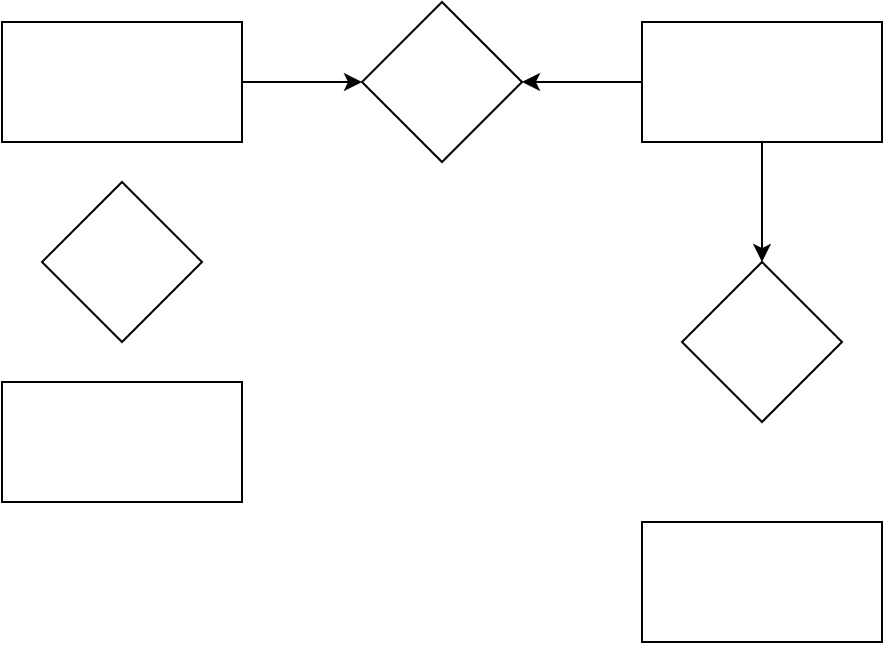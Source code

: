 <mxfile version="21.5.0" type="github">
  <diagram id="C5RBs43oDa-KdzZeNtuy" name="Page-1">
    <mxGraphModel dx="1120" dy="462" grid="1" gridSize="10" guides="1" tooltips="1" connect="1" arrows="1" fold="1" page="1" pageScale="1" pageWidth="827" pageHeight="1169" math="0" shadow="0">
      <root>
        <mxCell id="WIyWlLk6GJQsqaUBKTNV-0" />
        <mxCell id="WIyWlLk6GJQsqaUBKTNV-1" parent="WIyWlLk6GJQsqaUBKTNV-0" />
        <mxCell id="JS0DwDT75baK02jKPWjk-0" value="" style="rounded=0;whiteSpace=wrap;html=1;" vertex="1" parent="WIyWlLk6GJQsqaUBKTNV-1">
          <mxGeometry x="440" y="370" width="120" height="60" as="geometry" />
        </mxCell>
        <mxCell id="JS0DwDT75baK02jKPWjk-9" style="edgeStyle=orthogonalEdgeStyle;rounded=0;orthogonalLoop=1;jettySize=auto;html=1;entryX=1;entryY=0.5;entryDx=0;entryDy=0;" edge="1" parent="WIyWlLk6GJQsqaUBKTNV-1" source="JS0DwDT75baK02jKPWjk-1" target="JS0DwDT75baK02jKPWjk-6">
          <mxGeometry relative="1" as="geometry" />
        </mxCell>
        <mxCell id="JS0DwDT75baK02jKPWjk-10" style="edgeStyle=orthogonalEdgeStyle;rounded=0;orthogonalLoop=1;jettySize=auto;html=1;entryX=0.5;entryY=0;entryDx=0;entryDy=0;" edge="1" parent="WIyWlLk6GJQsqaUBKTNV-1" source="JS0DwDT75baK02jKPWjk-1" target="JS0DwDT75baK02jKPWjk-4">
          <mxGeometry relative="1" as="geometry" />
        </mxCell>
        <mxCell id="JS0DwDT75baK02jKPWjk-1" value="" style="rounded=0;whiteSpace=wrap;html=1;" vertex="1" parent="WIyWlLk6GJQsqaUBKTNV-1">
          <mxGeometry x="440" y="120" width="120" height="60" as="geometry" />
        </mxCell>
        <mxCell id="JS0DwDT75baK02jKPWjk-2" value="" style="rounded=0;whiteSpace=wrap;html=1;" vertex="1" parent="WIyWlLk6GJQsqaUBKTNV-1">
          <mxGeometry x="120" y="300" width="120" height="60" as="geometry" />
        </mxCell>
        <mxCell id="JS0DwDT75baK02jKPWjk-7" style="edgeStyle=orthogonalEdgeStyle;rounded=0;orthogonalLoop=1;jettySize=auto;html=1;entryX=0;entryY=0.5;entryDx=0;entryDy=0;" edge="1" parent="WIyWlLk6GJQsqaUBKTNV-1" source="JS0DwDT75baK02jKPWjk-3" target="JS0DwDT75baK02jKPWjk-6">
          <mxGeometry relative="1" as="geometry" />
        </mxCell>
        <mxCell id="JS0DwDT75baK02jKPWjk-3" value="" style="rounded=0;whiteSpace=wrap;html=1;" vertex="1" parent="WIyWlLk6GJQsqaUBKTNV-1">
          <mxGeometry x="120" y="120" width="120" height="60" as="geometry" />
        </mxCell>
        <mxCell id="JS0DwDT75baK02jKPWjk-4" value="" style="rhombus;whiteSpace=wrap;html=1;" vertex="1" parent="WIyWlLk6GJQsqaUBKTNV-1">
          <mxGeometry x="460" y="240" width="80" height="80" as="geometry" />
        </mxCell>
        <mxCell id="JS0DwDT75baK02jKPWjk-5" value="" style="rhombus;whiteSpace=wrap;html=1;" vertex="1" parent="WIyWlLk6GJQsqaUBKTNV-1">
          <mxGeometry x="140" y="200" width="80" height="80" as="geometry" />
        </mxCell>
        <mxCell id="JS0DwDT75baK02jKPWjk-6" value="" style="rhombus;whiteSpace=wrap;html=1;" vertex="1" parent="WIyWlLk6GJQsqaUBKTNV-1">
          <mxGeometry x="300" y="110" width="80" height="80" as="geometry" />
        </mxCell>
      </root>
    </mxGraphModel>
  </diagram>
</mxfile>
